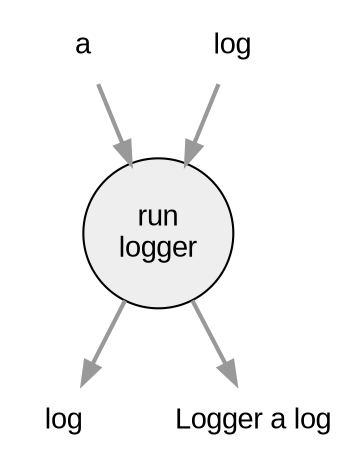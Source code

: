 digraph d {
	node [fontname = "Arial"];
	edge [fontname = "Arial", fontsize=11,color="#999999", penwidth=2, weight=1];

	subgraph process {
		node [shape=circle, style=filled, fillcolor="#EEEEEE", fixedsize=true, width=1]
		logger[label="run\nlogger"]
		}
	subgraph hidden {
		node [shape=plaintext]
		a
		log
		log2[label="log"]
		logger2[label="Logger a log"]
		}


a -> logger
log -> logger
logger -> log2
logger -> logger2
}
